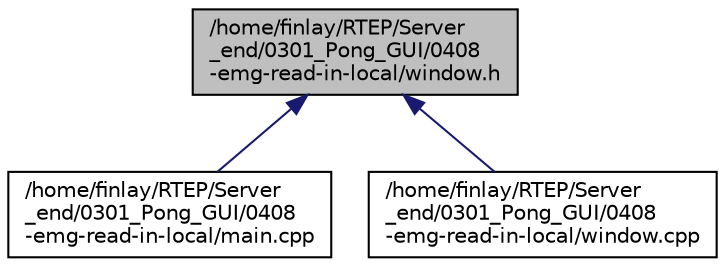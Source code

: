 digraph "/home/finlay/RTEP/Server_end/0301_Pong_GUI/0408-emg-read-in-local/window.h"
{
 // LATEX_PDF_SIZE
  edge [fontname="Helvetica",fontsize="10",labelfontname="Helvetica",labelfontsize="10"];
  node [fontname="Helvetica",fontsize="10",shape=record];
  Node1 [label="/home/finlay/RTEP/Server\l_end/0301_Pong_GUI/0408\l-emg-read-in-local/window.h",height=0.2,width=0.4,color="black", fillcolor="grey75", style="filled", fontcolor="black",tooltip=" "];
  Node1 -> Node2 [dir="back",color="midnightblue",fontsize="10",style="solid"];
  Node2 [label="/home/finlay/RTEP/Server\l_end/0301_Pong_GUI/0408\l-emg-read-in-local/main.cpp",height=0.2,width=0.4,color="black", fillcolor="white", style="filled",URL="$_server__end_20301___pong___g_u_i_20408-emg-read-in-local_2main_8cpp.html",tooltip=" "];
  Node1 -> Node3 [dir="back",color="midnightblue",fontsize="10",style="solid"];
  Node3 [label="/home/finlay/RTEP/Server\l_end/0301_Pong_GUI/0408\l-emg-read-in-local/window.cpp",height=0.2,width=0.4,color="black", fillcolor="white", style="filled",URL="$_server__end_20301___pong___g_u_i_20408-emg-read-in-local_2window_8cpp.html",tooltip=" "];
}

